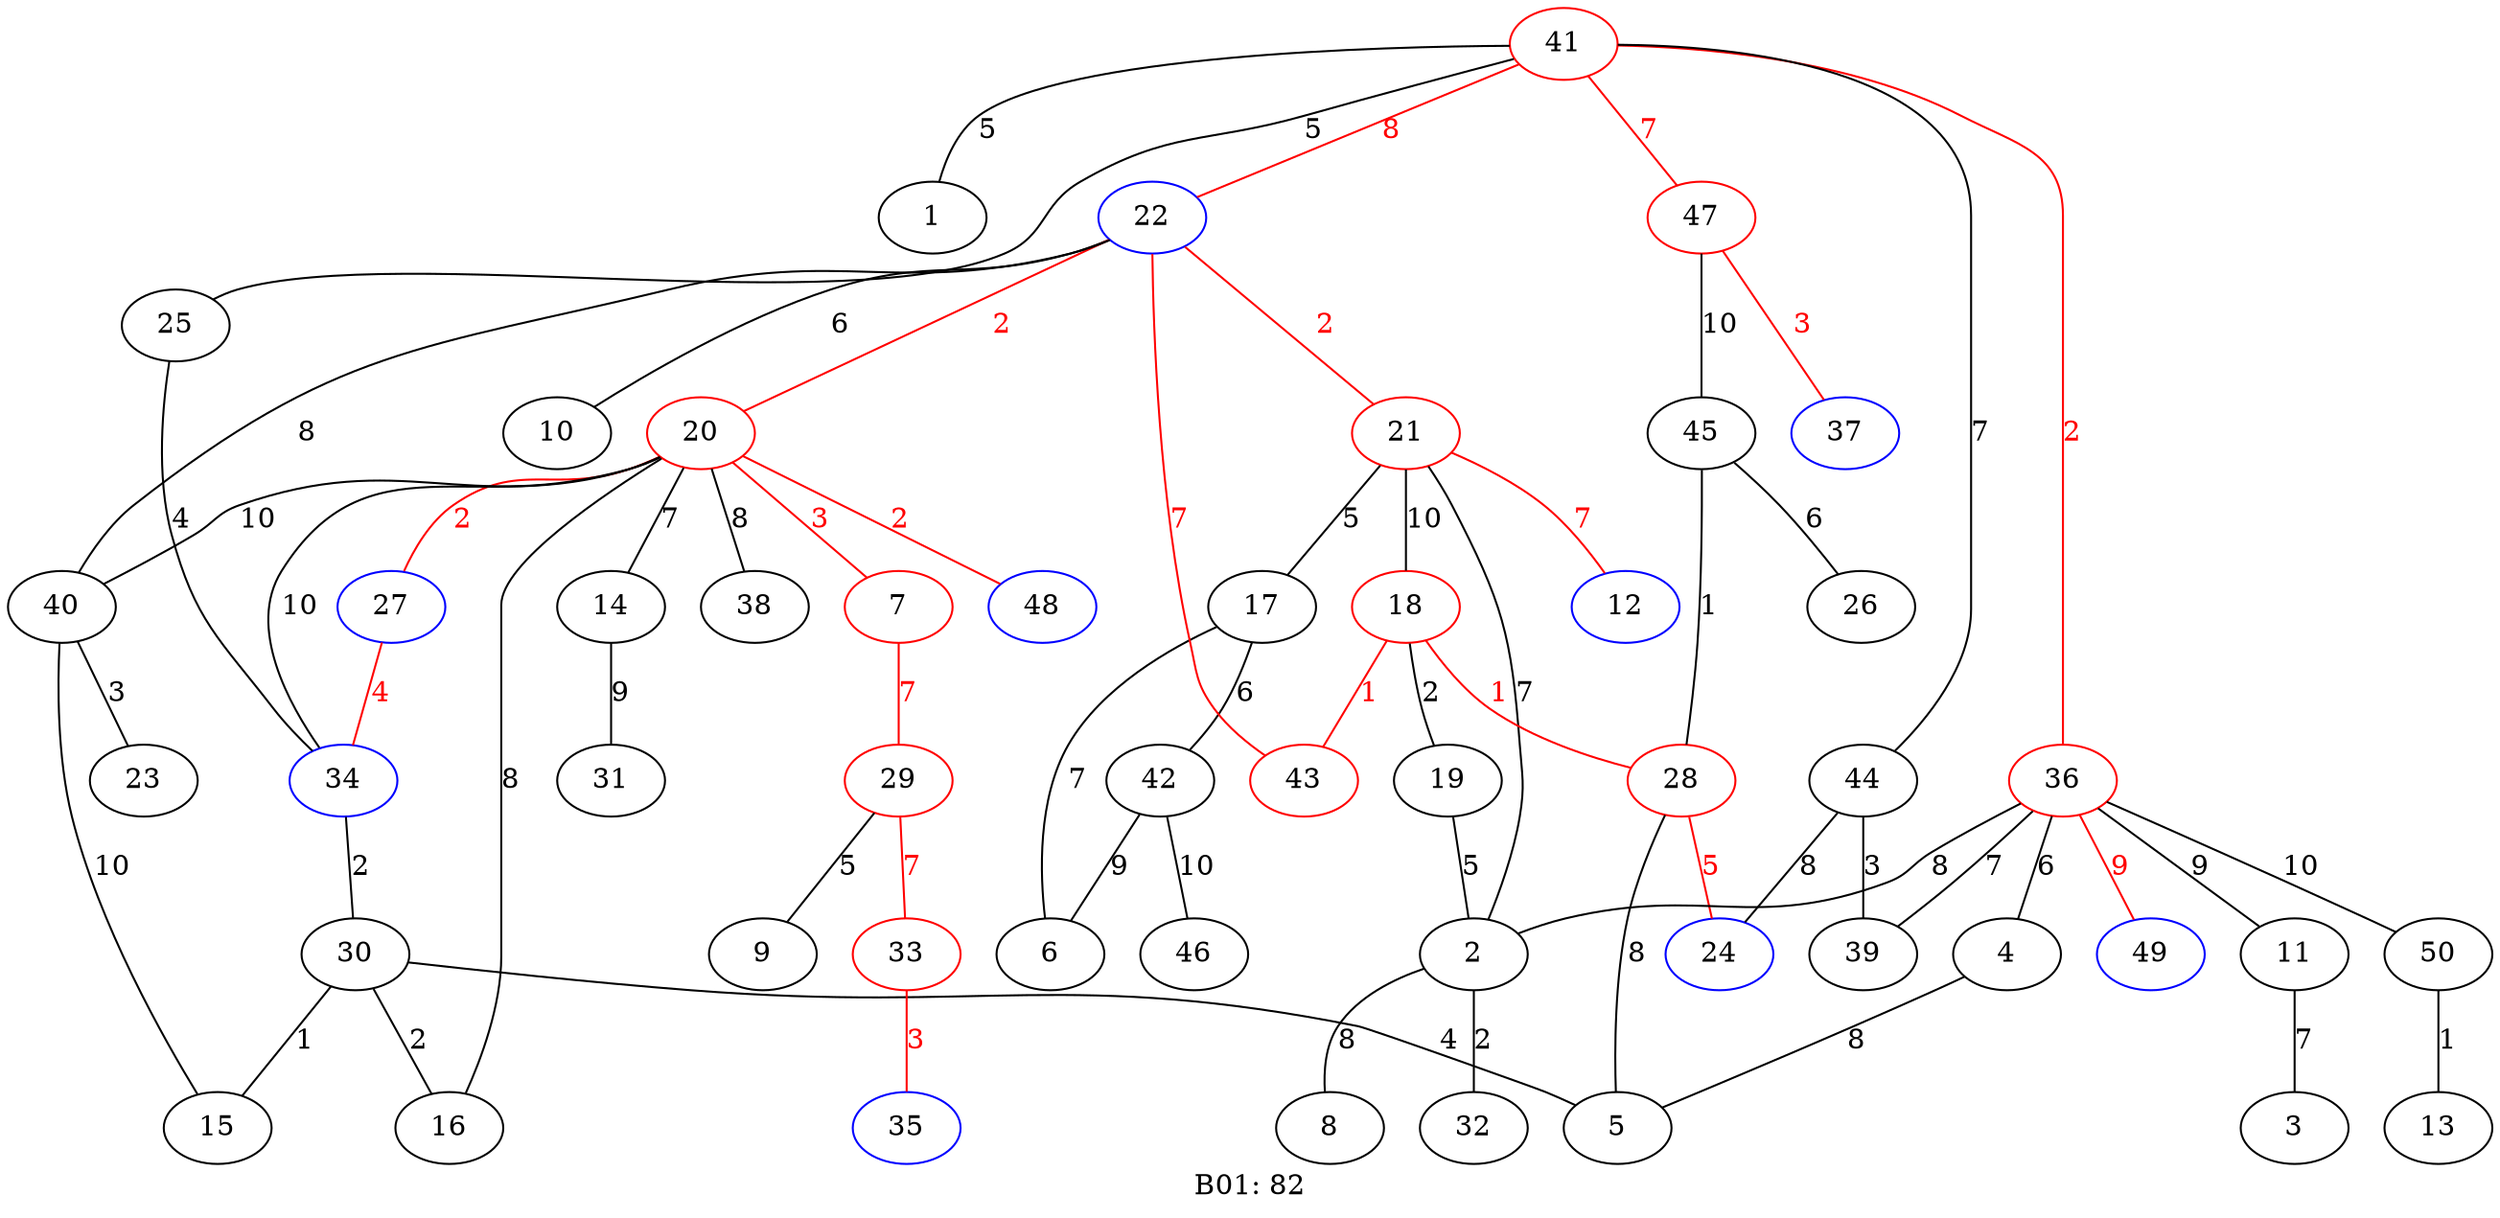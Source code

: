 strict graph G {
  label="B01: 82";
  1 [ ];
  2 [ ];
  3 [ ];
  4 [ ];
  5 [ ];
  6 [ ];
  7 [ color="red" ];
  8 [ ];
  9 [ ];
  10 [ ];
  11 [ ];
  12 [ color="blue" ];
  13 [ ];
  14 [ ];
  15 [ ];
  16 [ ];
  17 [ ];
  18 [ color="red" ];
  19 [ ];
  20 [ color="red" ];
  21 [ color="red" ];
  22 [ color="blue" ];
  23 [ ];
  24 [ color="blue" ];
  25 [ ];
  26 [ ];
  27 [ color="blue" ];
  28 [ color="red" ];
  29 [ color="red" ];
  30 [ ];
  31 [ ];
  32 [ ];
  33 [ color="red" ];
  34 [ color="blue" ];
  35 [ color="blue" ];
  36 [ color="red" ];
  37 [ color="blue" ];
  38 [ ];
  39 [ ];
  40 [ ];
  41 [ color="red" ];
  42 [ ];
  43 [ color="red" ];
  44 [ ];
  45 [ ];
  46 [ ];
  47 [ color="red" ];
  48 [ color="blue" ];
  49 [ color="blue" ];
  50 [ ];
  2 -- 8 [ label="8" ];
  2 -- 21 [ label="7" ];
  2 -- 32 [ label="2" ];
  4 -- 5 [ label="8" ];
  7 -- 29 [ color="red" fontcolor="red" label="7" ];
  11 -- 3 [ label="7" ];
  14 -- 31 [ label="9" ];
  17 -- 6 [ label="7" ];
  17 -- 42 [ label="6" ];
  18 -- 19 [ label="2" ];
  18 -- 28 [ color="red" fontcolor="red" label="1" ];
  18 -- 43 [ color="red" fontcolor="red" label="1" ];
  19 -- 2 [ label="5" ];
  20 -- 7 [ color="red" fontcolor="red" label="3" ];
  20 -- 14 [ label="7" ];
  20 -- 16 [ label="8" ];
  20 -- 27 [ color="red" fontcolor="red" label="2" ];
  20 -- 38 [ label="8" ];
  20 -- 40 [ label="10" ];
  20 -- 48 [ color="red" fontcolor="red" label="2" ];
  21 -- 12 [ color="red" fontcolor="red" label="7" ];
  21 -- 17 [ label="5" ];
  21 -- 18 [ label="10" ];
  22 -- 10 [ label="6" ];
  22 -- 20 [ color="red" fontcolor="red" label="2" ];
  22 -- 21 [ color="red" fontcolor="red" label="2" ];
  22 -- 40 [ label="8" ];
  22 -- 43 [ color="red" fontcolor="red" label="7" ];
  25 -- 34 [ label="4" ];
  27 -- 34 [ color="red" fontcolor="red" label="4" ];
  28 -- 5 [ label="8" ];
  28 -- 24 [ color="red" fontcolor="red" label="5" ];
  29 -- 9 [ label="5" ];
  29 -- 33 [ color="red" fontcolor="red" label="7" ];
  30 -- 5 [ label="4" ];
  30 -- 15 [ label="1" ];
  30 -- 16 [ label="2" ];
  33 -- 35 [ color="red" fontcolor="red" label="3" ];
  34 -- 20 [ label="10" ];
  34 -- 30 [ label="2" ];
  36 -- 2 [ label="8" ];
  36 -- 4 [ label="6" ];
  36 -- 11 [ label="9" ];
  36 -- 39 [ label="7" ];
  36 -- 49 [ color="red" fontcolor="red" label="9" ];
  36 -- 50 [ label="10" ];
  40 -- 15 [ label="10" ];
  40 -- 23 [ label="3" ];
  41 -- 1 [ label="5" ];
  41 -- 22 [ color="red" fontcolor="red" label="8" ];
  41 -- 25 [ label="5" ];
  41 -- 36 [ color="red" fontcolor="red" label="2" ];
  41 -- 44 [ label="7" ];
  41 -- 47 [ color="red" fontcolor="red" label="7" ];
  42 -- 6 [ label="9" ];
  42 -- 46 [ label="10" ];
  44 -- 24 [ label="8" ];
  44 -- 39 [ label="3" ];
  45 -- 26 [ label="6" ];
  45 -- 28 [ label="1" ];
  47 -- 37 [ color="red" fontcolor="red" label="3" ];
  47 -- 45 [ label="10" ];
  50 -- 13 [ label="1" ];
}
